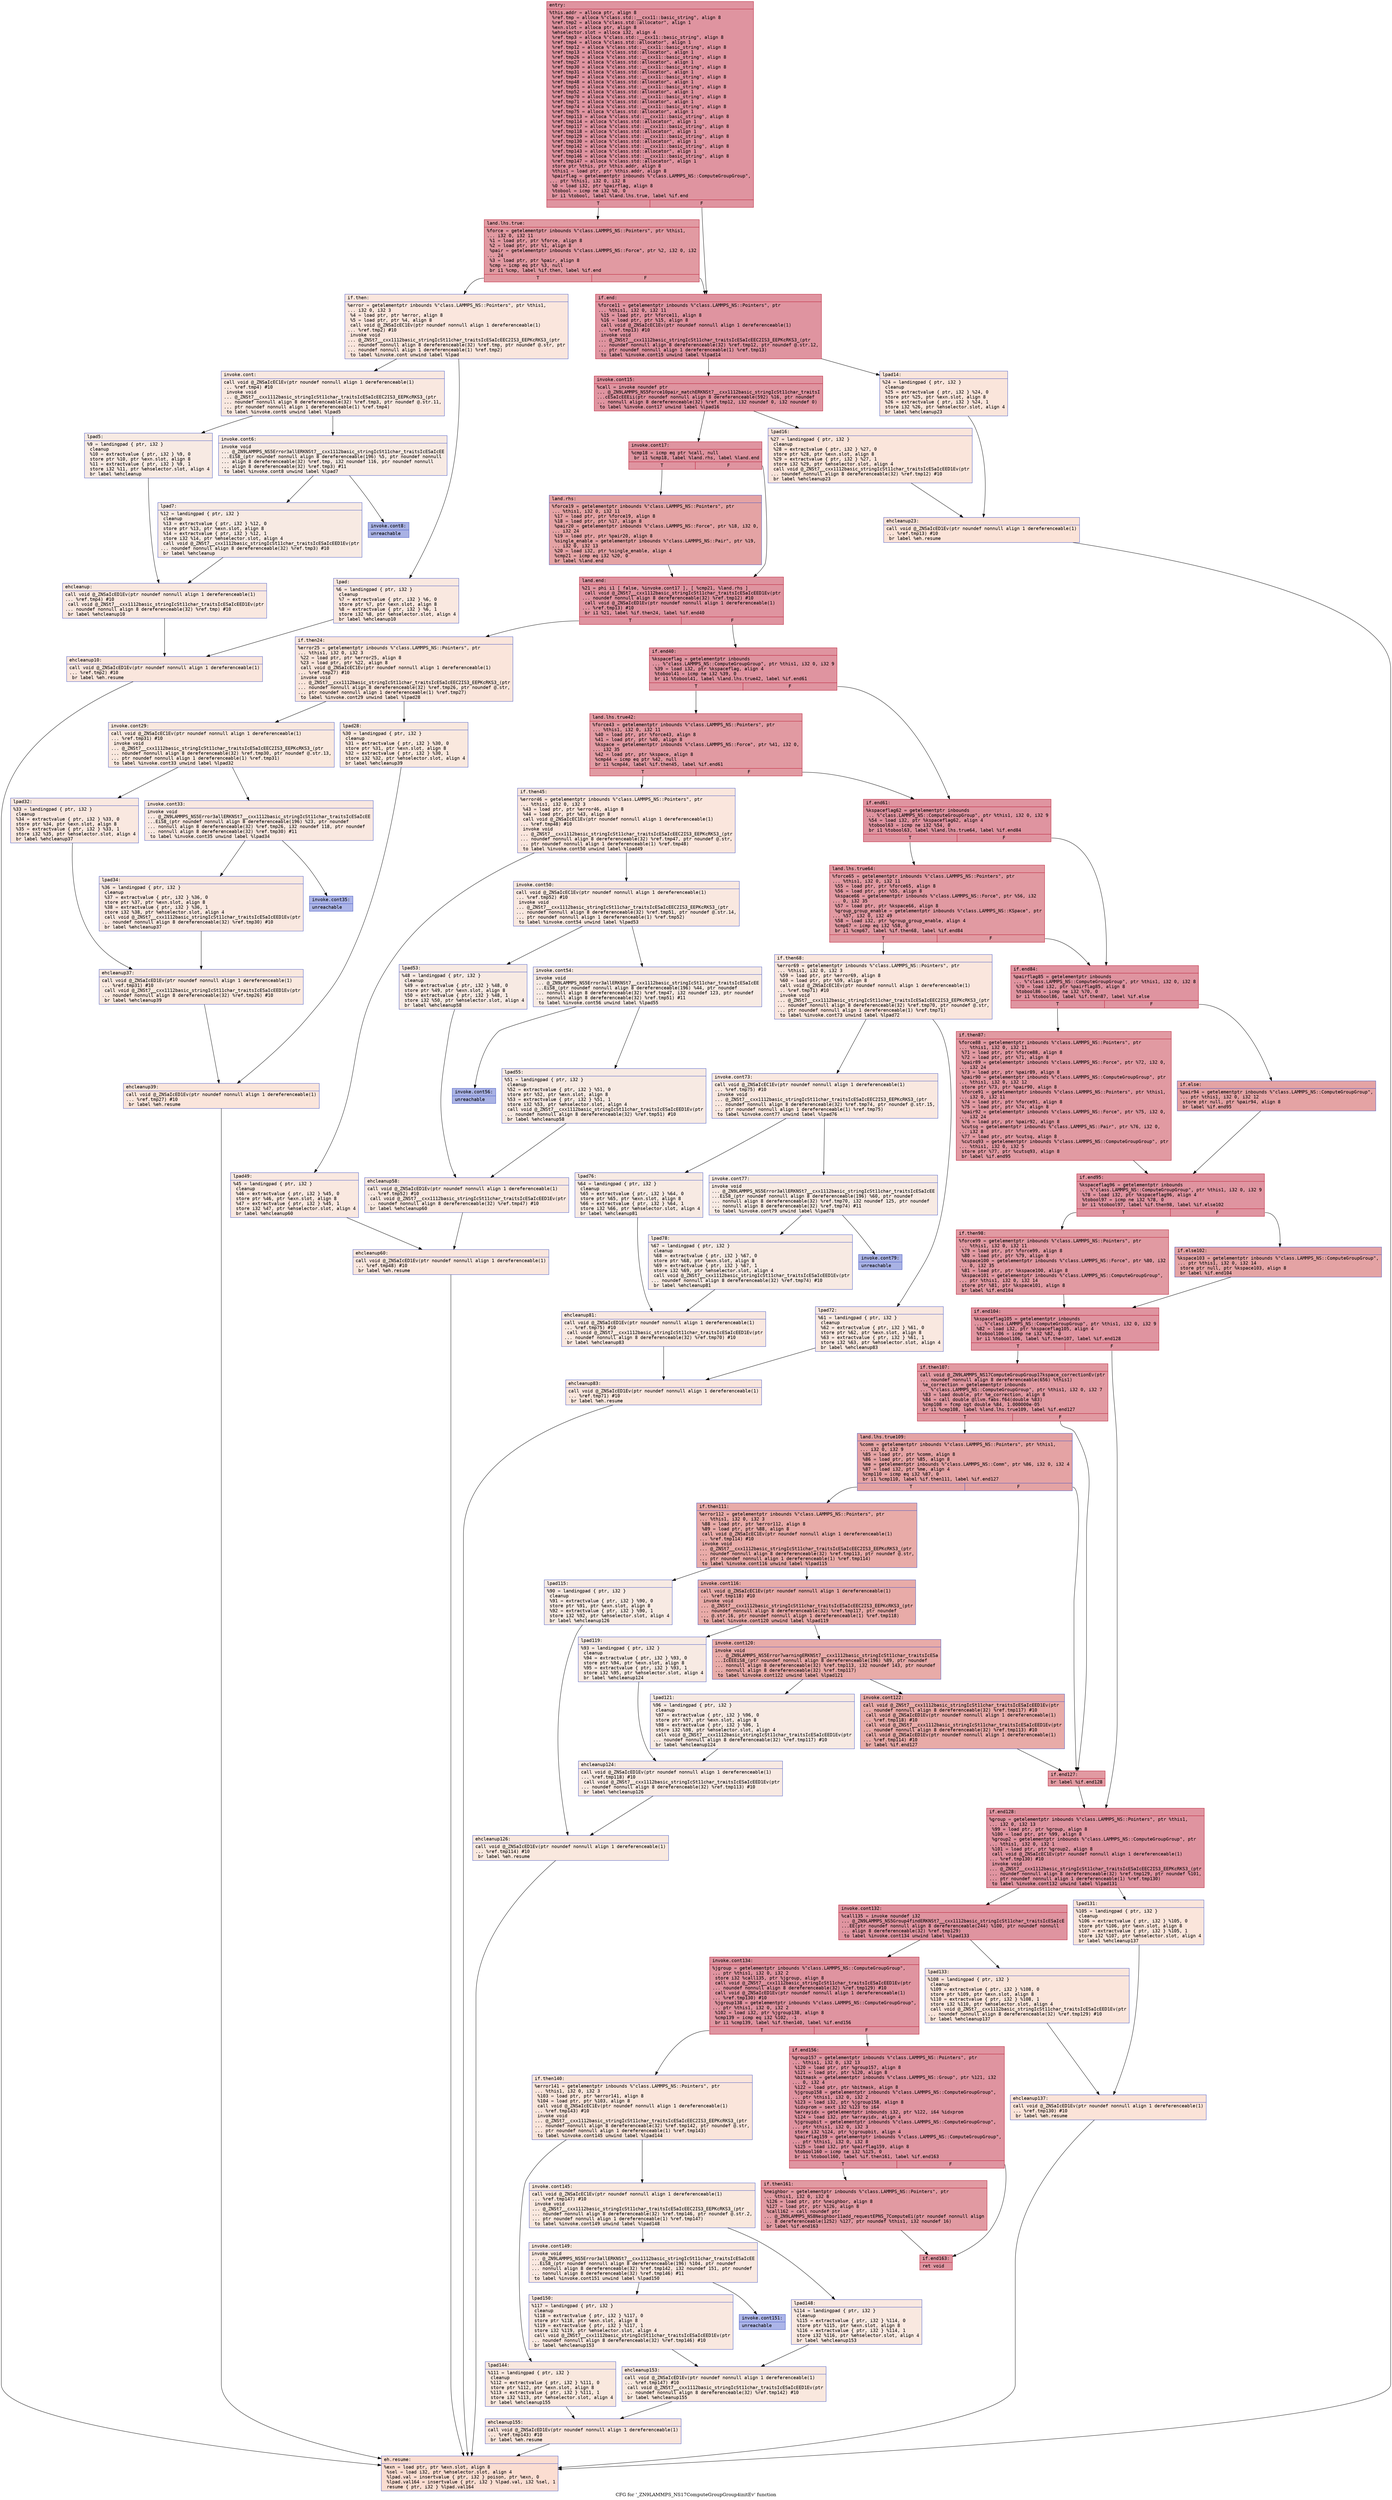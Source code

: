 digraph "CFG for '_ZN9LAMMPS_NS17ComputeGroupGroup4initEv' function" {
	label="CFG for '_ZN9LAMMPS_NS17ComputeGroupGroup4initEv' function";

	Node0x555a1466dac0 [shape=record,color="#b70d28ff", style=filled, fillcolor="#b70d2870" fontname="Courier",label="{entry:\l|  %this.addr = alloca ptr, align 8\l  %ref.tmp = alloca %\"class.std::__cxx11::basic_string\", align 8\l  %ref.tmp2 = alloca %\"class.std::allocator\", align 1\l  %exn.slot = alloca ptr, align 8\l  %ehselector.slot = alloca i32, align 4\l  %ref.tmp3 = alloca %\"class.std::__cxx11::basic_string\", align 8\l  %ref.tmp4 = alloca %\"class.std::allocator\", align 1\l  %ref.tmp12 = alloca %\"class.std::__cxx11::basic_string\", align 8\l  %ref.tmp13 = alloca %\"class.std::allocator\", align 1\l  %ref.tmp26 = alloca %\"class.std::__cxx11::basic_string\", align 8\l  %ref.tmp27 = alloca %\"class.std::allocator\", align 1\l  %ref.tmp30 = alloca %\"class.std::__cxx11::basic_string\", align 8\l  %ref.tmp31 = alloca %\"class.std::allocator\", align 1\l  %ref.tmp47 = alloca %\"class.std::__cxx11::basic_string\", align 8\l  %ref.tmp48 = alloca %\"class.std::allocator\", align 1\l  %ref.tmp51 = alloca %\"class.std::__cxx11::basic_string\", align 8\l  %ref.tmp52 = alloca %\"class.std::allocator\", align 1\l  %ref.tmp70 = alloca %\"class.std::__cxx11::basic_string\", align 8\l  %ref.tmp71 = alloca %\"class.std::allocator\", align 1\l  %ref.tmp74 = alloca %\"class.std::__cxx11::basic_string\", align 8\l  %ref.tmp75 = alloca %\"class.std::allocator\", align 1\l  %ref.tmp113 = alloca %\"class.std::__cxx11::basic_string\", align 8\l  %ref.tmp114 = alloca %\"class.std::allocator\", align 1\l  %ref.tmp117 = alloca %\"class.std::__cxx11::basic_string\", align 8\l  %ref.tmp118 = alloca %\"class.std::allocator\", align 1\l  %ref.tmp129 = alloca %\"class.std::__cxx11::basic_string\", align 8\l  %ref.tmp130 = alloca %\"class.std::allocator\", align 1\l  %ref.tmp142 = alloca %\"class.std::__cxx11::basic_string\", align 8\l  %ref.tmp143 = alloca %\"class.std::allocator\", align 1\l  %ref.tmp146 = alloca %\"class.std::__cxx11::basic_string\", align 8\l  %ref.tmp147 = alloca %\"class.std::allocator\", align 1\l  store ptr %this, ptr %this.addr, align 8\l  %this1 = load ptr, ptr %this.addr, align 8\l  %pairflag = getelementptr inbounds %\"class.LAMMPS_NS::ComputeGroupGroup\",\l... ptr %this1, i32 0, i32 8\l  %0 = load i32, ptr %pairflag, align 8\l  %tobool = icmp ne i32 %0, 0\l  br i1 %tobool, label %land.lhs.true, label %if.end\l|{<s0>T|<s1>F}}"];
	Node0x555a1466dac0:s0 -> Node0x555a14658620[tooltip="entry -> land.lhs.true\nProbability 62.50%" ];
	Node0x555a1466dac0:s1 -> Node0x555a146586a0[tooltip="entry -> if.end\nProbability 37.50%" ];
	Node0x555a14658620 [shape=record,color="#b70d28ff", style=filled, fillcolor="#bb1b2c70" fontname="Courier",label="{land.lhs.true:\l|  %force = getelementptr inbounds %\"class.LAMMPS_NS::Pointers\", ptr %this1,\l... i32 0, i32 11\l  %1 = load ptr, ptr %force, align 8\l  %2 = load ptr, ptr %1, align 8\l  %pair = getelementptr inbounds %\"class.LAMMPS_NS::Force\", ptr %2, i32 0, i32\l... 24\l  %3 = load ptr, ptr %pair, align 8\l  %cmp = icmp eq ptr %3, null\l  br i1 %cmp, label %if.then, label %if.end\l|{<s0>T|<s1>F}}"];
	Node0x555a14658620:s0 -> Node0x555a14658be0[tooltip="land.lhs.true -> if.then\nProbability 0.00%" ];
	Node0x555a14658620:s1 -> Node0x555a146586a0[tooltip="land.lhs.true -> if.end\nProbability 100.00%" ];
	Node0x555a14658be0 [shape=record,color="#3d50c3ff", style=filled, fillcolor="#f3c7b170" fontname="Courier",label="{if.then:\l|  %error = getelementptr inbounds %\"class.LAMMPS_NS::Pointers\", ptr %this1,\l... i32 0, i32 3\l  %4 = load ptr, ptr %error, align 8\l  %5 = load ptr, ptr %4, align 8\l  call void @_ZNSaIcEC1Ev(ptr noundef nonnull align 1 dereferenceable(1)\l... %ref.tmp2) #10\l  invoke void\l... @_ZNSt7__cxx1112basic_stringIcSt11char_traitsIcESaIcEEC2IS3_EEPKcRKS3_(ptr\l... noundef nonnull align 8 dereferenceable(32) %ref.tmp, ptr noundef @.str, ptr\l... noundef nonnull align 1 dereferenceable(1) %ref.tmp2)\l          to label %invoke.cont unwind label %lpad\l}"];
	Node0x555a14658be0 -> Node0x555a146518d0[tooltip="if.then -> invoke.cont\nProbability 50.00%" ];
	Node0x555a14658be0 -> Node0x555a14671c70[tooltip="if.then -> lpad\nProbability 50.00%" ];
	Node0x555a146518d0 [shape=record,color="#3d50c3ff", style=filled, fillcolor="#f1ccb870" fontname="Courier",label="{invoke.cont:\l|  call void @_ZNSaIcEC1Ev(ptr noundef nonnull align 1 dereferenceable(1)\l... %ref.tmp4) #10\l  invoke void\l... @_ZNSt7__cxx1112basic_stringIcSt11char_traitsIcESaIcEEC2IS3_EEPKcRKS3_(ptr\l... noundef nonnull align 8 dereferenceable(32) %ref.tmp3, ptr noundef @.str.11,\l... ptr noundef nonnull align 1 dereferenceable(1) %ref.tmp4)\l          to label %invoke.cont6 unwind label %lpad5\l}"];
	Node0x555a146518d0 -> Node0x555a14671fe0[tooltip="invoke.cont -> invoke.cont6\nProbability 50.00%" ];
	Node0x555a146518d0 -> Node0x555a14672030[tooltip="invoke.cont -> lpad5\nProbability 50.00%" ];
	Node0x555a14671fe0 [shape=record,color="#3d50c3ff", style=filled, fillcolor="#eed0c070" fontname="Courier",label="{invoke.cont6:\l|  invoke void\l... @_ZN9LAMMPS_NS5Error3allERKNSt7__cxx1112basic_stringIcSt11char_traitsIcESaIcEE\l...EiS8_(ptr noundef nonnull align 8 dereferenceable(196) %5, ptr noundef nonnull\l... align 8 dereferenceable(32) %ref.tmp, i32 noundef 116, ptr noundef nonnull\l... align 8 dereferenceable(32) %ref.tmp3) #11\l          to label %invoke.cont8 unwind label %lpad7\l}"];
	Node0x555a14671fe0 -> Node0x555a14671f90[tooltip="invoke.cont6 -> invoke.cont8\nProbability 0.00%" ];
	Node0x555a14671fe0 -> Node0x555a14672290[tooltip="invoke.cont6 -> lpad7\nProbability 100.00%" ];
	Node0x555a14671f90 [shape=record,color="#3d50c3ff", style=filled, fillcolor="#3d50c370" fontname="Courier",label="{invoke.cont8:\l|  unreachable\l}"];
	Node0x555a14671c70 [shape=record,color="#3d50c3ff", style=filled, fillcolor="#f1ccb870" fontname="Courier",label="{lpad:\l|  %6 = landingpad \{ ptr, i32 \}\l          cleanup\l  %7 = extractvalue \{ ptr, i32 \} %6, 0\l  store ptr %7, ptr %exn.slot, align 8\l  %8 = extractvalue \{ ptr, i32 \} %6, 1\l  store i32 %8, ptr %ehselector.slot, align 4\l  br label %ehcleanup10\l}"];
	Node0x555a14671c70 -> Node0x555a14672db0[tooltip="lpad -> ehcleanup10\nProbability 100.00%" ];
	Node0x555a14672030 [shape=record,color="#3d50c3ff", style=filled, fillcolor="#eed0c070" fontname="Courier",label="{lpad5:\l|  %9 = landingpad \{ ptr, i32 \}\l          cleanup\l  %10 = extractvalue \{ ptr, i32 \} %9, 0\l  store ptr %10, ptr %exn.slot, align 8\l  %11 = extractvalue \{ ptr, i32 \} %9, 1\l  store i32 %11, ptr %ehselector.slot, align 4\l  br label %ehcleanup\l}"];
	Node0x555a14672030 -> Node0x555a14673100[tooltip="lpad5 -> ehcleanup\nProbability 100.00%" ];
	Node0x555a14672290 [shape=record,color="#3d50c3ff", style=filled, fillcolor="#eed0c070" fontname="Courier",label="{lpad7:\l|  %12 = landingpad \{ ptr, i32 \}\l          cleanup\l  %13 = extractvalue \{ ptr, i32 \} %12, 0\l  store ptr %13, ptr %exn.slot, align 8\l  %14 = extractvalue \{ ptr, i32 \} %12, 1\l  store i32 %14, ptr %ehselector.slot, align 4\l  call void @_ZNSt7__cxx1112basic_stringIcSt11char_traitsIcESaIcEED1Ev(ptr\l... noundef nonnull align 8 dereferenceable(32) %ref.tmp3) #10\l  br label %ehcleanup\l}"];
	Node0x555a14672290 -> Node0x555a14673100[tooltip="lpad7 -> ehcleanup\nProbability 100.00%" ];
	Node0x555a14673100 [shape=record,color="#3d50c3ff", style=filled, fillcolor="#f1ccb870" fontname="Courier",label="{ehcleanup:\l|  call void @_ZNSaIcED1Ev(ptr noundef nonnull align 1 dereferenceable(1)\l... %ref.tmp4) #10\l  call void @_ZNSt7__cxx1112basic_stringIcSt11char_traitsIcESaIcEED1Ev(ptr\l... noundef nonnull align 8 dereferenceable(32) %ref.tmp) #10\l  br label %ehcleanup10\l}"];
	Node0x555a14673100 -> Node0x555a14672db0[tooltip="ehcleanup -> ehcleanup10\nProbability 100.00%" ];
	Node0x555a14672db0 [shape=record,color="#3d50c3ff", style=filled, fillcolor="#f3c7b170" fontname="Courier",label="{ehcleanup10:\l|  call void @_ZNSaIcED1Ev(ptr noundef nonnull align 1 dereferenceable(1)\l... %ref.tmp2) #10\l  br label %eh.resume\l}"];
	Node0x555a14672db0 -> Node0x555a146739b0[tooltip="ehcleanup10 -> eh.resume\nProbability 100.00%" ];
	Node0x555a146586a0 [shape=record,color="#b70d28ff", style=filled, fillcolor="#b70d2870" fontname="Courier",label="{if.end:\l|  %force11 = getelementptr inbounds %\"class.LAMMPS_NS::Pointers\", ptr\l... %this1, i32 0, i32 11\l  %15 = load ptr, ptr %force11, align 8\l  %16 = load ptr, ptr %15, align 8\l  call void @_ZNSaIcEC1Ev(ptr noundef nonnull align 1 dereferenceable(1)\l... %ref.tmp13) #10\l  invoke void\l... @_ZNSt7__cxx1112basic_stringIcSt11char_traitsIcESaIcEEC2IS3_EEPKcRKS3_(ptr\l... noundef nonnull align 8 dereferenceable(32) %ref.tmp12, ptr noundef @.str.12,\l... ptr noundef nonnull align 1 dereferenceable(1) %ref.tmp13)\l          to label %invoke.cont15 unwind label %lpad14\l}"];
	Node0x555a146586a0 -> Node0x555a14673db0[tooltip="if.end -> invoke.cont15\nProbability 100.00%" ];
	Node0x555a146586a0 -> Node0x555a14673e30[tooltip="if.end -> lpad14\nProbability 0.00%" ];
	Node0x555a14673db0 [shape=record,color="#b70d28ff", style=filled, fillcolor="#b70d2870" fontname="Courier",label="{invoke.cont15:\l|  %call = invoke noundef ptr\l... @_ZN9LAMMPS_NS5Force10pair_matchERKNSt7__cxx1112basic_stringIcSt11char_traitsI\l...cESaIcEEEii(ptr noundef nonnull align 8 dereferenceable(592) %16, ptr noundef\l... nonnull align 8 dereferenceable(32) %ref.tmp12, i32 noundef 0, i32 noundef 0)\l          to label %invoke.cont17 unwind label %lpad16\l}"];
	Node0x555a14673db0 -> Node0x555a14673d60[tooltip="invoke.cont15 -> invoke.cont17\nProbability 100.00%" ];
	Node0x555a14673db0 -> Node0x555a146740d0[tooltip="invoke.cont15 -> lpad16\nProbability 0.00%" ];
	Node0x555a14673d60 [shape=record,color="#b70d28ff", style=filled, fillcolor="#b70d2870" fontname="Courier",label="{invoke.cont17:\l|  %cmp18 = icmp eq ptr %call, null\l  br i1 %cmp18, label %land.rhs, label %land.end\l|{<s0>T|<s1>F}}"];
	Node0x555a14673d60:s0 -> Node0x555a146744e0[tooltip="invoke.cont17 -> land.rhs\nProbability 37.50%" ];
	Node0x555a14673d60:s1 -> Node0x555a14674530[tooltip="invoke.cont17 -> land.end\nProbability 62.50%" ];
	Node0x555a146744e0 [shape=record,color="#3d50c3ff", style=filled, fillcolor="#c32e3170" fontname="Courier",label="{land.rhs:\l|  %force19 = getelementptr inbounds %\"class.LAMMPS_NS::Pointers\", ptr\l... %this1, i32 0, i32 11\l  %17 = load ptr, ptr %force19, align 8\l  %18 = load ptr, ptr %17, align 8\l  %pair20 = getelementptr inbounds %\"class.LAMMPS_NS::Force\", ptr %18, i32 0,\l... i32 24\l  %19 = load ptr, ptr %pair20, align 8\l  %single_enable = getelementptr inbounds %\"class.LAMMPS_NS::Pair\", ptr %19,\l... i32 0, i32 13\l  %20 = load i32, ptr %single_enable, align 4\l  %cmp21 = icmp eq i32 %20, 0\l  br label %land.end\l}"];
	Node0x555a146744e0 -> Node0x555a14674530[tooltip="land.rhs -> land.end\nProbability 100.00%" ];
	Node0x555a14674530 [shape=record,color="#b70d28ff", style=filled, fillcolor="#b70d2870" fontname="Courier",label="{land.end:\l|  %21 = phi i1 [ false, %invoke.cont17 ], [ %cmp21, %land.rhs ]\l  call void @_ZNSt7__cxx1112basic_stringIcSt11char_traitsIcESaIcEED1Ev(ptr\l... noundef nonnull align 8 dereferenceable(32) %ref.tmp12) #10\l  call void @_ZNSaIcED1Ev(ptr noundef nonnull align 1 dereferenceable(1)\l... %ref.tmp13) #10\l  br i1 %21, label %if.then24, label %if.end40\l|{<s0>T|<s1>F}}"];
	Node0x555a14674530:s0 -> Node0x555a14674e60[tooltip="land.end -> if.then24\nProbability 0.00%" ];
	Node0x555a14674530:s1 -> Node0x555a14674f40[tooltip="land.end -> if.end40\nProbability 100.00%" ];
	Node0x555a14674e60 [shape=record,color="#3d50c3ff", style=filled, fillcolor="#f4c5ad70" fontname="Courier",label="{if.then24:\l|  %error25 = getelementptr inbounds %\"class.LAMMPS_NS::Pointers\", ptr\l... %this1, i32 0, i32 3\l  %22 = load ptr, ptr %error25, align 8\l  %23 = load ptr, ptr %22, align 8\l  call void @_ZNSaIcEC1Ev(ptr noundef nonnull align 1 dereferenceable(1)\l... %ref.tmp27) #10\l  invoke void\l... @_ZNSt7__cxx1112basic_stringIcSt11char_traitsIcESaIcEEC2IS3_EEPKcRKS3_(ptr\l... noundef nonnull align 8 dereferenceable(32) %ref.tmp26, ptr noundef @.str,\l... ptr noundef nonnull align 1 dereferenceable(1) %ref.tmp27)\l          to label %invoke.cont29 unwind label %lpad28\l}"];
	Node0x555a14674e60 -> Node0x555a14675410[tooltip="if.then24 -> invoke.cont29\nProbability 50.00%" ];
	Node0x555a14674e60 -> Node0x555a14675490[tooltip="if.then24 -> lpad28\nProbability 50.00%" ];
	Node0x555a14675410 [shape=record,color="#3d50c3ff", style=filled, fillcolor="#f2cab570" fontname="Courier",label="{invoke.cont29:\l|  call void @_ZNSaIcEC1Ev(ptr noundef nonnull align 1 dereferenceable(1)\l... %ref.tmp31) #10\l  invoke void\l... @_ZNSt7__cxx1112basic_stringIcSt11char_traitsIcESaIcEEC2IS3_EEPKcRKS3_(ptr\l... noundef nonnull align 8 dereferenceable(32) %ref.tmp30, ptr noundef @.str.13,\l... ptr noundef nonnull align 1 dereferenceable(1) %ref.tmp31)\l          to label %invoke.cont33 unwind label %lpad32\l}"];
	Node0x555a14675410 -> Node0x555a14675810[tooltip="invoke.cont29 -> invoke.cont33\nProbability 50.00%" ];
	Node0x555a14675410 -> Node0x555a14675860[tooltip="invoke.cont29 -> lpad32\nProbability 50.00%" ];
	Node0x555a14675810 [shape=record,color="#3d50c3ff", style=filled, fillcolor="#f1ccb870" fontname="Courier",label="{invoke.cont33:\l|  invoke void\l... @_ZN9LAMMPS_NS5Error3allERKNSt7__cxx1112basic_stringIcSt11char_traitsIcESaIcEE\l...EiS8_(ptr noundef nonnull align 8 dereferenceable(196) %23, ptr noundef\l... nonnull align 8 dereferenceable(32) %ref.tmp26, i32 noundef 118, ptr noundef\l... nonnull align 8 dereferenceable(32) %ref.tmp30) #11\l          to label %invoke.cont35 unwind label %lpad34\l}"];
	Node0x555a14675810 -> Node0x555a146757c0[tooltip="invoke.cont33 -> invoke.cont35\nProbability 0.00%" ];
	Node0x555a14675810 -> Node0x555a14675b80[tooltip="invoke.cont33 -> lpad34\nProbability 100.00%" ];
	Node0x555a146757c0 [shape=record,color="#3d50c3ff", style=filled, fillcolor="#4358cb70" fontname="Courier",label="{invoke.cont35:\l|  unreachable\l}"];
	Node0x555a14673e30 [shape=record,color="#3d50c3ff", style=filled, fillcolor="#f4c5ad70" fontname="Courier",label="{lpad14:\l|  %24 = landingpad \{ ptr, i32 \}\l          cleanup\l  %25 = extractvalue \{ ptr, i32 \} %24, 0\l  store ptr %25, ptr %exn.slot, align 8\l  %26 = extractvalue \{ ptr, i32 \} %24, 1\l  store i32 %26, ptr %ehselector.slot, align 4\l  br label %ehcleanup23\l}"];
	Node0x555a14673e30 -> Node0x555a14676140[tooltip="lpad14 -> ehcleanup23\nProbability 100.00%" ];
	Node0x555a146740d0 [shape=record,color="#3d50c3ff", style=filled, fillcolor="#f4c5ad70" fontname="Courier",label="{lpad16:\l|  %27 = landingpad \{ ptr, i32 \}\l          cleanup\l  %28 = extractvalue \{ ptr, i32 \} %27, 0\l  store ptr %28, ptr %exn.slot, align 8\l  %29 = extractvalue \{ ptr, i32 \} %27, 1\l  store i32 %29, ptr %ehselector.slot, align 4\l  call void @_ZNSt7__cxx1112basic_stringIcSt11char_traitsIcESaIcEED1Ev(ptr\l... noundef nonnull align 8 dereferenceable(32) %ref.tmp12) #10\l  br label %ehcleanup23\l}"];
	Node0x555a146740d0 -> Node0x555a14676140[tooltip="lpad16 -> ehcleanup23\nProbability 100.00%" ];
	Node0x555a14676140 [shape=record,color="#3d50c3ff", style=filled, fillcolor="#f6bfa670" fontname="Courier",label="{ehcleanup23:\l|  call void @_ZNSaIcED1Ev(ptr noundef nonnull align 1 dereferenceable(1)\l... %ref.tmp13) #10\l  br label %eh.resume\l}"];
	Node0x555a14676140 -> Node0x555a146739b0[tooltip="ehcleanup23 -> eh.resume\nProbability 100.00%" ];
	Node0x555a14675490 [shape=record,color="#3d50c3ff", style=filled, fillcolor="#f2cab570" fontname="Courier",label="{lpad28:\l|  %30 = landingpad \{ ptr, i32 \}\l          cleanup\l  %31 = extractvalue \{ ptr, i32 \} %30, 0\l  store ptr %31, ptr %exn.slot, align 8\l  %32 = extractvalue \{ ptr, i32 \} %30, 1\l  store i32 %32, ptr %ehselector.slot, align 4\l  br label %ehcleanup39\l}"];
	Node0x555a14675490 -> Node0x555a14676a10[tooltip="lpad28 -> ehcleanup39\nProbability 100.00%" ];
	Node0x555a14675860 [shape=record,color="#3d50c3ff", style=filled, fillcolor="#f1ccb870" fontname="Courier",label="{lpad32:\l|  %33 = landingpad \{ ptr, i32 \}\l          cleanup\l  %34 = extractvalue \{ ptr, i32 \} %33, 0\l  store ptr %34, ptr %exn.slot, align 8\l  %35 = extractvalue \{ ptr, i32 \} %33, 1\l  store i32 %35, ptr %ehselector.slot, align 4\l  br label %ehcleanup37\l}"];
	Node0x555a14675860 -> Node0x555a14676d80[tooltip="lpad32 -> ehcleanup37\nProbability 100.00%" ];
	Node0x555a14675b80 [shape=record,color="#3d50c3ff", style=filled, fillcolor="#f1ccb870" fontname="Courier",label="{lpad34:\l|  %36 = landingpad \{ ptr, i32 \}\l          cleanup\l  %37 = extractvalue \{ ptr, i32 \} %36, 0\l  store ptr %37, ptr %exn.slot, align 8\l  %38 = extractvalue \{ ptr, i32 \} %36, 1\l  store i32 %38, ptr %ehselector.slot, align 4\l  call void @_ZNSt7__cxx1112basic_stringIcSt11char_traitsIcESaIcEED1Ev(ptr\l... noundef nonnull align 8 dereferenceable(32) %ref.tmp30) #10\l  br label %ehcleanup37\l}"];
	Node0x555a14675b80 -> Node0x555a14676d80[tooltip="lpad34 -> ehcleanup37\nProbability 100.00%" ];
	Node0x555a14676d80 [shape=record,color="#3d50c3ff", style=filled, fillcolor="#f2cab570" fontname="Courier",label="{ehcleanup37:\l|  call void @_ZNSaIcED1Ev(ptr noundef nonnull align 1 dereferenceable(1)\l... %ref.tmp31) #10\l  call void @_ZNSt7__cxx1112basic_stringIcSt11char_traitsIcESaIcEED1Ev(ptr\l... noundef nonnull align 8 dereferenceable(32) %ref.tmp26) #10\l  br label %ehcleanup39\l}"];
	Node0x555a14676d80 -> Node0x555a14676a10[tooltip="ehcleanup37 -> ehcleanup39\nProbability 100.00%" ];
	Node0x555a14676a10 [shape=record,color="#3d50c3ff", style=filled, fillcolor="#f4c5ad70" fontname="Courier",label="{ehcleanup39:\l|  call void @_ZNSaIcED1Ev(ptr noundef nonnull align 1 dereferenceable(1)\l... %ref.tmp27) #10\l  br label %eh.resume\l}"];
	Node0x555a14676a10 -> Node0x555a146739b0[tooltip="ehcleanup39 -> eh.resume\nProbability 100.00%" ];
	Node0x555a14674f40 [shape=record,color="#b70d28ff", style=filled, fillcolor="#b70d2870" fontname="Courier",label="{if.end40:\l|  %kspaceflag = getelementptr inbounds\l... %\"class.LAMMPS_NS::ComputeGroupGroup\", ptr %this1, i32 0, i32 9\l  %39 = load i32, ptr %kspaceflag, align 4\l  %tobool41 = icmp ne i32 %39, 0\l  br i1 %tobool41, label %land.lhs.true42, label %if.end61\l|{<s0>T|<s1>F}}"];
	Node0x555a14674f40:s0 -> Node0x555a146778a0[tooltip="if.end40 -> land.lhs.true42\nProbability 62.50%" ];
	Node0x555a14674f40:s1 -> Node0x555a14677920[tooltip="if.end40 -> if.end61\nProbability 37.50%" ];
	Node0x555a146778a0 [shape=record,color="#b70d28ff", style=filled, fillcolor="#bb1b2c70" fontname="Courier",label="{land.lhs.true42:\l|  %force43 = getelementptr inbounds %\"class.LAMMPS_NS::Pointers\", ptr\l... %this1, i32 0, i32 11\l  %40 = load ptr, ptr %force43, align 8\l  %41 = load ptr, ptr %40, align 8\l  %kspace = getelementptr inbounds %\"class.LAMMPS_NS::Force\", ptr %41, i32 0,\l... i32 35\l  %42 = load ptr, ptr %kspace, align 8\l  %cmp44 = icmp eq ptr %42, null\l  br i1 %cmp44, label %if.then45, label %if.end61\l|{<s0>T|<s1>F}}"];
	Node0x555a146778a0:s0 -> Node0x555a14677e50[tooltip="land.lhs.true42 -> if.then45\nProbability 0.00%" ];
	Node0x555a146778a0:s1 -> Node0x555a14677920[tooltip="land.lhs.true42 -> if.end61\nProbability 100.00%" ];
	Node0x555a14677e50 [shape=record,color="#3d50c3ff", style=filled, fillcolor="#f3c7b170" fontname="Courier",label="{if.then45:\l|  %error46 = getelementptr inbounds %\"class.LAMMPS_NS::Pointers\", ptr\l... %this1, i32 0, i32 3\l  %43 = load ptr, ptr %error46, align 8\l  %44 = load ptr, ptr %43, align 8\l  call void @_ZNSaIcEC1Ev(ptr noundef nonnull align 1 dereferenceable(1)\l... %ref.tmp48) #10\l  invoke void\l... @_ZNSt7__cxx1112basic_stringIcSt11char_traitsIcESaIcEEC2IS3_EEPKcRKS3_(ptr\l... noundef nonnull align 8 dereferenceable(32) %ref.tmp47, ptr noundef @.str,\l... ptr noundef nonnull align 1 dereferenceable(1) %ref.tmp48)\l          to label %invoke.cont50 unwind label %lpad49\l}"];
	Node0x555a14677e50 -> Node0x555a146782e0[tooltip="if.then45 -> invoke.cont50\nProbability 50.00%" ];
	Node0x555a14677e50 -> Node0x555a14678360[tooltip="if.then45 -> lpad49\nProbability 50.00%" ];
	Node0x555a146782e0 [shape=record,color="#3d50c3ff", style=filled, fillcolor="#f1ccb870" fontname="Courier",label="{invoke.cont50:\l|  call void @_ZNSaIcEC1Ev(ptr noundef nonnull align 1 dereferenceable(1)\l... %ref.tmp52) #10\l  invoke void\l... @_ZNSt7__cxx1112basic_stringIcSt11char_traitsIcESaIcEEC2IS3_EEPKcRKS3_(ptr\l... noundef nonnull align 8 dereferenceable(32) %ref.tmp51, ptr noundef @.str.14,\l... ptr noundef nonnull align 1 dereferenceable(1) %ref.tmp52)\l          to label %invoke.cont54 unwind label %lpad53\l}"];
	Node0x555a146782e0 -> Node0x555a14678680[tooltip="invoke.cont50 -> invoke.cont54\nProbability 50.00%" ];
	Node0x555a146782e0 -> Node0x555a146786d0[tooltip="invoke.cont50 -> lpad53\nProbability 50.00%" ];
	Node0x555a14678680 [shape=record,color="#3d50c3ff", style=filled, fillcolor="#eed0c070" fontname="Courier",label="{invoke.cont54:\l|  invoke void\l... @_ZN9LAMMPS_NS5Error3allERKNSt7__cxx1112basic_stringIcSt11char_traitsIcESaIcEE\l...EiS8_(ptr noundef nonnull align 8 dereferenceable(196) %44, ptr noundef\l... nonnull align 8 dereferenceable(32) %ref.tmp47, i32 noundef 123, ptr noundef\l... nonnull align 8 dereferenceable(32) %ref.tmp51) #11\l          to label %invoke.cont56 unwind label %lpad55\l}"];
	Node0x555a14678680 -> Node0x555a14678630[tooltip="invoke.cont54 -> invoke.cont56\nProbability 0.00%" ];
	Node0x555a14678680 -> Node0x555a14678990[tooltip="invoke.cont54 -> lpad55\nProbability 100.00%" ];
	Node0x555a14678630 [shape=record,color="#3d50c3ff", style=filled, fillcolor="#3d50c370" fontname="Courier",label="{invoke.cont56:\l|  unreachable\l}"];
	Node0x555a14678360 [shape=record,color="#3d50c3ff", style=filled, fillcolor="#f1ccb870" fontname="Courier",label="{lpad49:\l|  %45 = landingpad \{ ptr, i32 \}\l          cleanup\l  %46 = extractvalue \{ ptr, i32 \} %45, 0\l  store ptr %46, ptr %exn.slot, align 8\l  %47 = extractvalue \{ ptr, i32 \} %45, 1\l  store i32 %47, ptr %ehselector.slot, align 4\l  br label %ehcleanup60\l}"];
	Node0x555a14678360 -> Node0x555a14679760[tooltip="lpad49 -> ehcleanup60\nProbability 100.00%" ];
	Node0x555a146786d0 [shape=record,color="#3d50c3ff", style=filled, fillcolor="#eed0c070" fontname="Courier",label="{lpad53:\l|  %48 = landingpad \{ ptr, i32 \}\l          cleanup\l  %49 = extractvalue \{ ptr, i32 \} %48, 0\l  store ptr %49, ptr %exn.slot, align 8\l  %50 = extractvalue \{ ptr, i32 \} %48, 1\l  store i32 %50, ptr %ehselector.slot, align 4\l  br label %ehcleanup58\l}"];
	Node0x555a146786d0 -> Node0x555a14679ab0[tooltip="lpad53 -> ehcleanup58\nProbability 100.00%" ];
	Node0x555a14678990 [shape=record,color="#3d50c3ff", style=filled, fillcolor="#eed0c070" fontname="Courier",label="{lpad55:\l|  %51 = landingpad \{ ptr, i32 \}\l          cleanup\l  %52 = extractvalue \{ ptr, i32 \} %51, 0\l  store ptr %52, ptr %exn.slot, align 8\l  %53 = extractvalue \{ ptr, i32 \} %51, 1\l  store i32 %53, ptr %ehselector.slot, align 4\l  call void @_ZNSt7__cxx1112basic_stringIcSt11char_traitsIcESaIcEED1Ev(ptr\l... noundef nonnull align 8 dereferenceable(32) %ref.tmp51) #10\l  br label %ehcleanup58\l}"];
	Node0x555a14678990 -> Node0x555a14679ab0[tooltip="lpad55 -> ehcleanup58\nProbability 100.00%" ];
	Node0x555a14679ab0 [shape=record,color="#3d50c3ff", style=filled, fillcolor="#f1ccb870" fontname="Courier",label="{ehcleanup58:\l|  call void @_ZNSaIcED1Ev(ptr noundef nonnull align 1 dereferenceable(1)\l... %ref.tmp52) #10\l  call void @_ZNSt7__cxx1112basic_stringIcSt11char_traitsIcESaIcEED1Ev(ptr\l... noundef nonnull align 8 dereferenceable(32) %ref.tmp47) #10\l  br label %ehcleanup60\l}"];
	Node0x555a14679ab0 -> Node0x555a14679760[tooltip="ehcleanup58 -> ehcleanup60\nProbability 100.00%" ];
	Node0x555a14679760 [shape=record,color="#3d50c3ff", style=filled, fillcolor="#f3c7b170" fontname="Courier",label="{ehcleanup60:\l|  call void @_ZNSaIcED1Ev(ptr noundef nonnull align 1 dereferenceable(1)\l... %ref.tmp48) #10\l  br label %eh.resume\l}"];
	Node0x555a14679760 -> Node0x555a146739b0[tooltip="ehcleanup60 -> eh.resume\nProbability 100.00%" ];
	Node0x555a14677920 [shape=record,color="#b70d28ff", style=filled, fillcolor="#b70d2870" fontname="Courier",label="{if.end61:\l|  %kspaceflag62 = getelementptr inbounds\l... %\"class.LAMMPS_NS::ComputeGroupGroup\", ptr %this1, i32 0, i32 9\l  %54 = load i32, ptr %kspaceflag62, align 4\l  %tobool63 = icmp ne i32 %54, 0\l  br i1 %tobool63, label %land.lhs.true64, label %if.end84\l|{<s0>T|<s1>F}}"];
	Node0x555a14677920:s0 -> Node0x555a1467a5d0[tooltip="if.end61 -> land.lhs.true64\nProbability 62.50%" ];
	Node0x555a14677920:s1 -> Node0x555a146722e0[tooltip="if.end61 -> if.end84\nProbability 37.50%" ];
	Node0x555a1467a5d0 [shape=record,color="#b70d28ff", style=filled, fillcolor="#bb1b2c70" fontname="Courier",label="{land.lhs.true64:\l|  %force65 = getelementptr inbounds %\"class.LAMMPS_NS::Pointers\", ptr\l... %this1, i32 0, i32 11\l  %55 = load ptr, ptr %force65, align 8\l  %56 = load ptr, ptr %55, align 8\l  %kspace66 = getelementptr inbounds %\"class.LAMMPS_NS::Force\", ptr %56, i32\l... 0, i32 35\l  %57 = load ptr, ptr %kspace66, align 8\l  %group_group_enable = getelementptr inbounds %\"class.LAMMPS_NS::KSpace\", ptr\l... %57, i32 0, i32 49\l  %58 = load i32, ptr %group_group_enable, align 4\l  %cmp67 = icmp eq i32 %58, 0\l  br i1 %cmp67, label %if.then68, label %if.end84\l|{<s0>T|<s1>F}}"];
	Node0x555a1467a5d0:s0 -> Node0x555a1467b380[tooltip="land.lhs.true64 -> if.then68\nProbability 0.00%" ];
	Node0x555a1467a5d0:s1 -> Node0x555a146722e0[tooltip="land.lhs.true64 -> if.end84\nProbability 100.00%" ];
	Node0x555a1467b380 [shape=record,color="#3d50c3ff", style=filled, fillcolor="#f3c7b170" fontname="Courier",label="{if.then68:\l|  %error69 = getelementptr inbounds %\"class.LAMMPS_NS::Pointers\", ptr\l... %this1, i32 0, i32 3\l  %59 = load ptr, ptr %error69, align 8\l  %60 = load ptr, ptr %59, align 8\l  call void @_ZNSaIcEC1Ev(ptr noundef nonnull align 1 dereferenceable(1)\l... %ref.tmp71) #10\l  invoke void\l... @_ZNSt7__cxx1112basic_stringIcSt11char_traitsIcESaIcEEC2IS3_EEPKcRKS3_(ptr\l... noundef nonnull align 8 dereferenceable(32) %ref.tmp70, ptr noundef @.str,\l... ptr noundef nonnull align 1 dereferenceable(1) %ref.tmp71)\l          to label %invoke.cont73 unwind label %lpad72\l}"];
	Node0x555a1467b380 -> Node0x555a1467b7c0[tooltip="if.then68 -> invoke.cont73\nProbability 50.00%" ];
	Node0x555a1467b380 -> Node0x555a1467b810[tooltip="if.then68 -> lpad72\nProbability 50.00%" ];
	Node0x555a1467b7c0 [shape=record,color="#3d50c3ff", style=filled, fillcolor="#f1ccb870" fontname="Courier",label="{invoke.cont73:\l|  call void @_ZNSaIcEC1Ev(ptr noundef nonnull align 1 dereferenceable(1)\l... %ref.tmp75) #10\l  invoke void\l... @_ZNSt7__cxx1112basic_stringIcSt11char_traitsIcESaIcEEC2IS3_EEPKcRKS3_(ptr\l... noundef nonnull align 8 dereferenceable(32) %ref.tmp74, ptr noundef @.str.15,\l... ptr noundef nonnull align 1 dereferenceable(1) %ref.tmp75)\l          to label %invoke.cont77 unwind label %lpad76\l}"];
	Node0x555a1467b7c0 -> Node0x555a1467bb00[tooltip="invoke.cont73 -> invoke.cont77\nProbability 50.00%" ];
	Node0x555a1467b7c0 -> Node0x555a1467bb50[tooltip="invoke.cont73 -> lpad76\nProbability 50.00%" ];
	Node0x555a1467bb00 [shape=record,color="#3d50c3ff", style=filled, fillcolor="#eed0c070" fontname="Courier",label="{invoke.cont77:\l|  invoke void\l... @_ZN9LAMMPS_NS5Error3allERKNSt7__cxx1112basic_stringIcSt11char_traitsIcESaIcEE\l...EiS8_(ptr noundef nonnull align 8 dereferenceable(196) %60, ptr noundef\l... nonnull align 8 dereferenceable(32) %ref.tmp70, i32 noundef 125, ptr noundef\l... nonnull align 8 dereferenceable(32) %ref.tmp74) #11\l          to label %invoke.cont79 unwind label %lpad78\l}"];
	Node0x555a1467bb00 -> Node0x555a1467bab0[tooltip="invoke.cont77 -> invoke.cont79\nProbability 0.00%" ];
	Node0x555a1467bb00 -> Node0x555a1467be10[tooltip="invoke.cont77 -> lpad78\nProbability 100.00%" ];
	Node0x555a1467bab0 [shape=record,color="#3d50c3ff", style=filled, fillcolor="#3d50c370" fontname="Courier",label="{invoke.cont79:\l|  unreachable\l}"];
	Node0x555a1467b810 [shape=record,color="#3d50c3ff", style=filled, fillcolor="#f1ccb870" fontname="Courier",label="{lpad72:\l|  %61 = landingpad \{ ptr, i32 \}\l          cleanup\l  %62 = extractvalue \{ ptr, i32 \} %61, 0\l  store ptr %62, ptr %exn.slot, align 8\l  %63 = extractvalue \{ ptr, i32 \} %61, 1\l  store i32 %63, ptr %ehselector.slot, align 4\l  br label %ehcleanup83\l}"];
	Node0x555a1467b810 -> Node0x555a1467c3d0[tooltip="lpad72 -> ehcleanup83\nProbability 100.00%" ];
	Node0x555a1467bb50 [shape=record,color="#3d50c3ff", style=filled, fillcolor="#eed0c070" fontname="Courier",label="{lpad76:\l|  %64 = landingpad \{ ptr, i32 \}\l          cleanup\l  %65 = extractvalue \{ ptr, i32 \} %64, 0\l  store ptr %65, ptr %exn.slot, align 8\l  %66 = extractvalue \{ ptr, i32 \} %64, 1\l  store i32 %66, ptr %ehselector.slot, align 4\l  br label %ehcleanup81\l}"];
	Node0x555a1467bb50 -> Node0x555a1467c720[tooltip="lpad76 -> ehcleanup81\nProbability 100.00%" ];
	Node0x555a1467be10 [shape=record,color="#3d50c3ff", style=filled, fillcolor="#eed0c070" fontname="Courier",label="{lpad78:\l|  %67 = landingpad \{ ptr, i32 \}\l          cleanup\l  %68 = extractvalue \{ ptr, i32 \} %67, 0\l  store ptr %68, ptr %exn.slot, align 8\l  %69 = extractvalue \{ ptr, i32 \} %67, 1\l  store i32 %69, ptr %ehselector.slot, align 4\l  call void @_ZNSt7__cxx1112basic_stringIcSt11char_traitsIcESaIcEED1Ev(ptr\l... noundef nonnull align 8 dereferenceable(32) %ref.tmp74) #10\l  br label %ehcleanup81\l}"];
	Node0x555a1467be10 -> Node0x555a1467c720[tooltip="lpad78 -> ehcleanup81\nProbability 100.00%" ];
	Node0x555a1467c720 [shape=record,color="#3d50c3ff", style=filled, fillcolor="#f1ccb870" fontname="Courier",label="{ehcleanup81:\l|  call void @_ZNSaIcED1Ev(ptr noundef nonnull align 1 dereferenceable(1)\l... %ref.tmp75) #10\l  call void @_ZNSt7__cxx1112basic_stringIcSt11char_traitsIcESaIcEED1Ev(ptr\l... noundef nonnull align 8 dereferenceable(32) %ref.tmp70) #10\l  br label %ehcleanup83\l}"];
	Node0x555a1467c720 -> Node0x555a1467c3d0[tooltip="ehcleanup81 -> ehcleanup83\nProbability 100.00%" ];
	Node0x555a1467c3d0 [shape=record,color="#3d50c3ff", style=filled, fillcolor="#f3c7b170" fontname="Courier",label="{ehcleanup83:\l|  call void @_ZNSaIcED1Ev(ptr noundef nonnull align 1 dereferenceable(1)\l... %ref.tmp71) #10\l  br label %eh.resume\l}"];
	Node0x555a1467c3d0 -> Node0x555a146739b0[tooltip="ehcleanup83 -> eh.resume\nProbability 100.00%" ];
	Node0x555a146722e0 [shape=record,color="#b70d28ff", style=filled, fillcolor="#b70d2870" fontname="Courier",label="{if.end84:\l|  %pairflag85 = getelementptr inbounds\l... %\"class.LAMMPS_NS::ComputeGroupGroup\", ptr %this1, i32 0, i32 8\l  %70 = load i32, ptr %pairflag85, align 8\l  %tobool86 = icmp ne i32 %70, 0\l  br i1 %tobool86, label %if.then87, label %if.else\l|{<s0>T|<s1>F}}"];
	Node0x555a146722e0:s0 -> Node0x555a1467d240[tooltip="if.end84 -> if.then87\nProbability 62.50%" ];
	Node0x555a146722e0:s1 -> Node0x555a1467d2c0[tooltip="if.end84 -> if.else\nProbability 37.50%" ];
	Node0x555a1467d240 [shape=record,color="#b70d28ff", style=filled, fillcolor="#bb1b2c70" fontname="Courier",label="{if.then87:\l|  %force88 = getelementptr inbounds %\"class.LAMMPS_NS::Pointers\", ptr\l... %this1, i32 0, i32 11\l  %71 = load ptr, ptr %force88, align 8\l  %72 = load ptr, ptr %71, align 8\l  %pair89 = getelementptr inbounds %\"class.LAMMPS_NS::Force\", ptr %72, i32 0,\l... i32 24\l  %73 = load ptr, ptr %pair89, align 8\l  %pair90 = getelementptr inbounds %\"class.LAMMPS_NS::ComputeGroupGroup\", ptr\l... %this1, i32 0, i32 12\l  store ptr %73, ptr %pair90, align 8\l  %force91 = getelementptr inbounds %\"class.LAMMPS_NS::Pointers\", ptr %this1,\l... i32 0, i32 11\l  %74 = load ptr, ptr %force91, align 8\l  %75 = load ptr, ptr %74, align 8\l  %pair92 = getelementptr inbounds %\"class.LAMMPS_NS::Force\", ptr %75, i32 0,\l... i32 24\l  %76 = load ptr, ptr %pair92, align 8\l  %cutsq = getelementptr inbounds %\"class.LAMMPS_NS::Pair\", ptr %76, i32 0,\l... i32 8\l  %77 = load ptr, ptr %cutsq, align 8\l  %cutsq93 = getelementptr inbounds %\"class.LAMMPS_NS::ComputeGroupGroup\", ptr\l... %this1, i32 0, i32 5\l  store ptr %77, ptr %cutsq93, align 8\l  br label %if.end95\l}"];
	Node0x555a1467d240 -> Node0x555a1467ded0[tooltip="if.then87 -> if.end95\nProbability 100.00%" ];
	Node0x555a1467d2c0 [shape=record,color="#3d50c3ff", style=filled, fillcolor="#c32e3170" fontname="Courier",label="{if.else:\l|  %pair94 = getelementptr inbounds %\"class.LAMMPS_NS::ComputeGroupGroup\",\l... ptr %this1, i32 0, i32 12\l  store ptr null, ptr %pair94, align 8\l  br label %if.end95\l}"];
	Node0x555a1467d2c0 -> Node0x555a1467ded0[tooltip="if.else -> if.end95\nProbability 100.00%" ];
	Node0x555a1467ded0 [shape=record,color="#b70d28ff", style=filled, fillcolor="#b70d2870" fontname="Courier",label="{if.end95:\l|  %kspaceflag96 = getelementptr inbounds\l... %\"class.LAMMPS_NS::ComputeGroupGroup\", ptr %this1, i32 0, i32 9\l  %78 = load i32, ptr %kspaceflag96, align 4\l  %tobool97 = icmp ne i32 %78, 0\l  br i1 %tobool97, label %if.then98, label %if.else102\l|{<s0>T|<s1>F}}"];
	Node0x555a1467ded0:s0 -> Node0x555a1467e3e0[tooltip="if.end95 -> if.then98\nProbability 62.50%" ];
	Node0x555a1467ded0:s1 -> Node0x555a1467e460[tooltip="if.end95 -> if.else102\nProbability 37.50%" ];
	Node0x555a1467e3e0 [shape=record,color="#b70d28ff", style=filled, fillcolor="#bb1b2c70" fontname="Courier",label="{if.then98:\l|  %force99 = getelementptr inbounds %\"class.LAMMPS_NS::Pointers\", ptr\l... %this1, i32 0, i32 11\l  %79 = load ptr, ptr %force99, align 8\l  %80 = load ptr, ptr %79, align 8\l  %kspace100 = getelementptr inbounds %\"class.LAMMPS_NS::Force\", ptr %80, i32\l... 0, i32 35\l  %81 = load ptr, ptr %kspace100, align 8\l  %kspace101 = getelementptr inbounds %\"class.LAMMPS_NS::ComputeGroupGroup\",\l... ptr %this1, i32 0, i32 14\l  store ptr %81, ptr %kspace101, align 8\l  br label %if.end104\l}"];
	Node0x555a1467e3e0 -> Node0x555a1467eaa0[tooltip="if.then98 -> if.end104\nProbability 100.00%" ];
	Node0x555a1467e460 [shape=record,color="#3d50c3ff", style=filled, fillcolor="#c32e3170" fontname="Courier",label="{if.else102:\l|  %kspace103 = getelementptr inbounds %\"class.LAMMPS_NS::ComputeGroupGroup\",\l... ptr %this1, i32 0, i32 14\l  store ptr null, ptr %kspace103, align 8\l  br label %if.end104\l}"];
	Node0x555a1467e460 -> Node0x555a1467eaa0[tooltip="if.else102 -> if.end104\nProbability 100.00%" ];
	Node0x555a1467eaa0 [shape=record,color="#b70d28ff", style=filled, fillcolor="#b70d2870" fontname="Courier",label="{if.end104:\l|  %kspaceflag105 = getelementptr inbounds\l... %\"class.LAMMPS_NS::ComputeGroupGroup\", ptr %this1, i32 0, i32 9\l  %82 = load i32, ptr %kspaceflag105, align 4\l  %tobool106 = icmp ne i32 %82, 0\l  br i1 %tobool106, label %if.then107, label %if.end128\l|{<s0>T|<s1>F}}"];
	Node0x555a1467eaa0:s0 -> Node0x555a1467efc0[tooltip="if.end104 -> if.then107\nProbability 62.50%" ];
	Node0x555a1467eaa0:s1 -> Node0x555a1467f040[tooltip="if.end104 -> if.end128\nProbability 37.50%" ];
	Node0x555a1467efc0 [shape=record,color="#b70d28ff", style=filled, fillcolor="#bb1b2c70" fontname="Courier",label="{if.then107:\l|  call void @_ZN9LAMMPS_NS17ComputeGroupGroup17kspace_correctionEv(ptr\l... noundef nonnull align 8 dereferenceable(656) %this1)\l  %e_correction = getelementptr inbounds\l... %\"class.LAMMPS_NS::ComputeGroupGroup\", ptr %this1, i32 0, i32 7\l  %83 = load double, ptr %e_correction, align 8\l  %84 = call double @llvm.fabs.f64(double %83)\l  %cmp108 = fcmp ogt double %84, 1.000000e-05\l  br i1 %cmp108, label %land.lhs.true109, label %if.end127\l|{<s0>T|<s1>F}}"];
	Node0x555a1467efc0:s0 -> Node0x555a14680160[tooltip="if.then107 -> land.lhs.true109\nProbability 50.00%" ];
	Node0x555a1467efc0:s1 -> Node0x555a14680200[tooltip="if.then107 -> if.end127\nProbability 50.00%" ];
	Node0x555a14680160 [shape=record,color="#3d50c3ff", style=filled, fillcolor="#c32e3170" fontname="Courier",label="{land.lhs.true109:\l|  %comm = getelementptr inbounds %\"class.LAMMPS_NS::Pointers\", ptr %this1,\l... i32 0, i32 9\l  %85 = load ptr, ptr %comm, align 8\l  %86 = load ptr, ptr %85, align 8\l  %me = getelementptr inbounds %\"class.LAMMPS_NS::Comm\", ptr %86, i32 0, i32 4\l  %87 = load i32, ptr %me, align 4\l  %cmp110 = icmp eq i32 %87, 0\l  br i1 %cmp110, label %if.then111, label %if.end127\l|{<s0>T|<s1>F}}"];
	Node0x555a14680160:s0 -> Node0x555a14680790[tooltip="land.lhs.true109 -> if.then111\nProbability 37.50%" ];
	Node0x555a14680160:s1 -> Node0x555a14680200[tooltip="land.lhs.true109 -> if.end127\nProbability 62.50%" ];
	Node0x555a14680790 [shape=record,color="#3d50c3ff", style=filled, fillcolor="#cc403a70" fontname="Courier",label="{if.then111:\l|  %error112 = getelementptr inbounds %\"class.LAMMPS_NS::Pointers\", ptr\l... %this1, i32 0, i32 3\l  %88 = load ptr, ptr %error112, align 8\l  %89 = load ptr, ptr %88, align 8\l  call void @_ZNSaIcEC1Ev(ptr noundef nonnull align 1 dereferenceable(1)\l... %ref.tmp114) #10\l  invoke void\l... @_ZNSt7__cxx1112basic_stringIcSt11char_traitsIcESaIcEEC2IS3_EEPKcRKS3_(ptr\l... noundef nonnull align 8 dereferenceable(32) %ref.tmp113, ptr noundef @.str,\l... ptr noundef nonnull align 1 dereferenceable(1) %ref.tmp114)\l          to label %invoke.cont116 unwind label %lpad115\l}"];
	Node0x555a14680790 -> Node0x555a14680bd0[tooltip="if.then111 -> invoke.cont116\nProbability 100.00%" ];
	Node0x555a14680790 -> Node0x555a14680c50[tooltip="if.then111 -> lpad115\nProbability 0.00%" ];
	Node0x555a14680bd0 [shape=record,color="#3d50c3ff", style=filled, fillcolor="#cc403a70" fontname="Courier",label="{invoke.cont116:\l|  call void @_ZNSaIcEC1Ev(ptr noundef nonnull align 1 dereferenceable(1)\l... %ref.tmp118) #10\l  invoke void\l... @_ZNSt7__cxx1112basic_stringIcSt11char_traitsIcESaIcEEC2IS3_EEPKcRKS3_(ptr\l... noundef nonnull align 8 dereferenceable(32) %ref.tmp117, ptr noundef\l... @.str.16, ptr noundef nonnull align 1 dereferenceable(1) %ref.tmp118)\l          to label %invoke.cont120 unwind label %lpad119\l}"];
	Node0x555a14680bd0 -> Node0x555a14680fd0[tooltip="invoke.cont116 -> invoke.cont120\nProbability 100.00%" ];
	Node0x555a14680bd0 -> Node0x555a14681020[tooltip="invoke.cont116 -> lpad119\nProbability 0.00%" ];
	Node0x555a14680fd0 [shape=record,color="#3d50c3ff", style=filled, fillcolor="#cc403a70" fontname="Courier",label="{invoke.cont120:\l|  invoke void\l... @_ZN9LAMMPS_NS5Error7warningERKNSt7__cxx1112basic_stringIcSt11char_traitsIcESa\l...IcEEEiS8_(ptr noundef nonnull align 8 dereferenceable(196) %89, ptr noundef\l... nonnull align 8 dereferenceable(32) %ref.tmp113, i32 noundef 143, ptr noundef\l... nonnull align 8 dereferenceable(32) %ref.tmp117)\l          to label %invoke.cont122 unwind label %lpad121\l}"];
	Node0x555a14680fd0 -> Node0x555a14680f80[tooltip="invoke.cont120 -> invoke.cont122\nProbability 100.00%" ];
	Node0x555a14680fd0 -> Node0x555a14681310[tooltip="invoke.cont120 -> lpad121\nProbability 0.00%" ];
	Node0x555a14680f80 [shape=record,color="#3d50c3ff", style=filled, fillcolor="#cc403a70" fontname="Courier",label="{invoke.cont122:\l|  call void @_ZNSt7__cxx1112basic_stringIcSt11char_traitsIcESaIcEED1Ev(ptr\l... noundef nonnull align 8 dereferenceable(32) %ref.tmp117) #10\l  call void @_ZNSaIcED1Ev(ptr noundef nonnull align 1 dereferenceable(1)\l... %ref.tmp118) #10\l  call void @_ZNSt7__cxx1112basic_stringIcSt11char_traitsIcESaIcEED1Ev(ptr\l... noundef nonnull align 8 dereferenceable(32) %ref.tmp113) #10\l  call void @_ZNSaIcED1Ev(ptr noundef nonnull align 1 dereferenceable(1)\l... %ref.tmp114) #10\l  br label %if.end127\l}"];
	Node0x555a14680f80 -> Node0x555a14680200[tooltip="invoke.cont122 -> if.end127\nProbability 100.00%" ];
	Node0x555a14680c50 [shape=record,color="#3d50c3ff", style=filled, fillcolor="#eed0c070" fontname="Courier",label="{lpad115:\l|  %90 = landingpad \{ ptr, i32 \}\l          cleanup\l  %91 = extractvalue \{ ptr, i32 \} %90, 0\l  store ptr %91, ptr %exn.slot, align 8\l  %92 = extractvalue \{ ptr, i32 \} %90, 1\l  store i32 %92, ptr %ehselector.slot, align 4\l  br label %ehcleanup126\l}"];
	Node0x555a14680c50 -> Node0x555a14681dd0[tooltip="lpad115 -> ehcleanup126\nProbability 100.00%" ];
	Node0x555a14681020 [shape=record,color="#3d50c3ff", style=filled, fillcolor="#eed0c070" fontname="Courier",label="{lpad119:\l|  %93 = landingpad \{ ptr, i32 \}\l          cleanup\l  %94 = extractvalue \{ ptr, i32 \} %93, 0\l  store ptr %94, ptr %exn.slot, align 8\l  %95 = extractvalue \{ ptr, i32 \} %93, 1\l  store i32 %95, ptr %ehselector.slot, align 4\l  br label %ehcleanup124\l}"];
	Node0x555a14681020 -> Node0x555a14678f80[tooltip="lpad119 -> ehcleanup124\nProbability 100.00%" ];
	Node0x555a14681310 [shape=record,color="#3d50c3ff", style=filled, fillcolor="#eed0c070" fontname="Courier",label="{lpad121:\l|  %96 = landingpad \{ ptr, i32 \}\l          cleanup\l  %97 = extractvalue \{ ptr, i32 \} %96, 0\l  store ptr %97, ptr %exn.slot, align 8\l  %98 = extractvalue \{ ptr, i32 \} %96, 1\l  store i32 %98, ptr %ehselector.slot, align 4\l  call void @_ZNSt7__cxx1112basic_stringIcSt11char_traitsIcESaIcEED1Ev(ptr\l... noundef nonnull align 8 dereferenceable(32) %ref.tmp117) #10\l  br label %ehcleanup124\l}"];
	Node0x555a14681310 -> Node0x555a14678f80[tooltip="lpad121 -> ehcleanup124\nProbability 100.00%" ];
	Node0x555a14678f80 [shape=record,color="#3d50c3ff", style=filled, fillcolor="#efcebd70" fontname="Courier",label="{ehcleanup124:\l|  call void @_ZNSaIcED1Ev(ptr noundef nonnull align 1 dereferenceable(1)\l... %ref.tmp118) #10\l  call void @_ZNSt7__cxx1112basic_stringIcSt11char_traitsIcESaIcEED1Ev(ptr\l... noundef nonnull align 8 dereferenceable(32) %ref.tmp113) #10\l  br label %ehcleanup126\l}"];
	Node0x555a14678f80 -> Node0x555a14681dd0[tooltip="ehcleanup124 -> ehcleanup126\nProbability 100.00%" ];
	Node0x555a14681dd0 [shape=record,color="#3d50c3ff", style=filled, fillcolor="#f2cab570" fontname="Courier",label="{ehcleanup126:\l|  call void @_ZNSaIcED1Ev(ptr noundef nonnull align 1 dereferenceable(1)\l... %ref.tmp114) #10\l  br label %eh.resume\l}"];
	Node0x555a14681dd0 -> Node0x555a146739b0[tooltip="ehcleanup126 -> eh.resume\nProbability 100.00%" ];
	Node0x555a14680200 [shape=record,color="#b70d28ff", style=filled, fillcolor="#bb1b2c70" fontname="Courier",label="{if.end127:\l|  br label %if.end128\l}"];
	Node0x555a14680200 -> Node0x555a1467f040[tooltip="if.end127 -> if.end128\nProbability 100.00%" ];
	Node0x555a1467f040 [shape=record,color="#b70d28ff", style=filled, fillcolor="#b70d2870" fontname="Courier",label="{if.end128:\l|  %group = getelementptr inbounds %\"class.LAMMPS_NS::Pointers\", ptr %this1,\l... i32 0, i32 13\l  %99 = load ptr, ptr %group, align 8\l  %100 = load ptr, ptr %99, align 8\l  %group2 = getelementptr inbounds %\"class.LAMMPS_NS::ComputeGroupGroup\", ptr\l... %this1, i32 0, i32 1\l  %101 = load ptr, ptr %group2, align 8\l  call void @_ZNSaIcEC1Ev(ptr noundef nonnull align 1 dereferenceable(1)\l... %ref.tmp130) #10\l  invoke void\l... @_ZNSt7__cxx1112basic_stringIcSt11char_traitsIcESaIcEEC2IS3_EEPKcRKS3_(ptr\l... noundef nonnull align 8 dereferenceable(32) %ref.tmp129, ptr noundef %101,\l... ptr noundef nonnull align 1 dereferenceable(1) %ref.tmp130)\l          to label %invoke.cont132 unwind label %lpad131\l}"];
	Node0x555a1467f040 -> Node0x555a14683770[tooltip="if.end128 -> invoke.cont132\nProbability 100.00%" ];
	Node0x555a1467f040 -> Node0x555a146837c0[tooltip="if.end128 -> lpad131\nProbability 0.00%" ];
	Node0x555a14683770 [shape=record,color="#b70d28ff", style=filled, fillcolor="#b70d2870" fontname="Courier",label="{invoke.cont132:\l|  %call135 = invoke noundef i32\l... @_ZN9LAMMPS_NS5Group4findERKNSt7__cxx1112basic_stringIcSt11char_traitsIcESaIcE\l...EE(ptr noundef nonnull align 8 dereferenceable(244) %100, ptr noundef nonnull\l... align 8 dereferenceable(32) %ref.tmp129)\l          to label %invoke.cont134 unwind label %lpad133\l}"];
	Node0x555a14683770 -> Node0x555a14683720[tooltip="invoke.cont132 -> invoke.cont134\nProbability 100.00%" ];
	Node0x555a14683770 -> Node0x555a146839f0[tooltip="invoke.cont132 -> lpad133\nProbability 0.00%" ];
	Node0x555a14683720 [shape=record,color="#b70d28ff", style=filled, fillcolor="#b70d2870" fontname="Courier",label="{invoke.cont134:\l|  %jgroup = getelementptr inbounds %\"class.LAMMPS_NS::ComputeGroupGroup\",\l... ptr %this1, i32 0, i32 2\l  store i32 %call135, ptr %jgroup, align 8\l  call void @_ZNSt7__cxx1112basic_stringIcSt11char_traitsIcESaIcEED1Ev(ptr\l... noundef nonnull align 8 dereferenceable(32) %ref.tmp129) #10\l  call void @_ZNSaIcED1Ev(ptr noundef nonnull align 1 dereferenceable(1)\l... %ref.tmp130) #10\l  %jgroup138 = getelementptr inbounds %\"class.LAMMPS_NS::ComputeGroupGroup\",\l... ptr %this1, i32 0, i32 2\l  %102 = load i32, ptr %jgroup138, align 8\l  %cmp139 = icmp eq i32 %102, -1\l  br i1 %cmp139, label %if.then140, label %if.end156\l|{<s0>T|<s1>F}}"];
	Node0x555a14683720:s0 -> Node0x555a146841b0[tooltip="invoke.cont134 -> if.then140\nProbability 0.00%" ];
	Node0x555a14683720:s1 -> Node0x555a14684230[tooltip="invoke.cont134 -> if.end156\nProbability 100.00%" ];
	Node0x555a146841b0 [shape=record,color="#3d50c3ff", style=filled, fillcolor="#f4c5ad70" fontname="Courier",label="{if.then140:\l|  %error141 = getelementptr inbounds %\"class.LAMMPS_NS::Pointers\", ptr\l... %this1, i32 0, i32 3\l  %103 = load ptr, ptr %error141, align 8\l  %104 = load ptr, ptr %103, align 8\l  call void @_ZNSaIcEC1Ev(ptr noundef nonnull align 1 dereferenceable(1)\l... %ref.tmp143) #10\l  invoke void\l... @_ZNSt7__cxx1112basic_stringIcSt11char_traitsIcESaIcEEC2IS3_EEPKcRKS3_(ptr\l... noundef nonnull align 8 dereferenceable(32) %ref.tmp142, ptr noundef @.str,\l... ptr noundef nonnull align 1 dereferenceable(1) %ref.tmp143)\l          to label %invoke.cont145 unwind label %lpad144\l}"];
	Node0x555a146841b0 -> Node0x555a146846d0[tooltip="if.then140 -> invoke.cont145\nProbability 50.00%" ];
	Node0x555a146841b0 -> Node0x555a14684750[tooltip="if.then140 -> lpad144\nProbability 50.00%" ];
	Node0x555a146846d0 [shape=record,color="#3d50c3ff", style=filled, fillcolor="#f2cab570" fontname="Courier",label="{invoke.cont145:\l|  call void @_ZNSaIcEC1Ev(ptr noundef nonnull align 1 dereferenceable(1)\l... %ref.tmp147) #10\l  invoke void\l... @_ZNSt7__cxx1112basic_stringIcSt11char_traitsIcESaIcEEC2IS3_EEPKcRKS3_(ptr\l... noundef nonnull align 8 dereferenceable(32) %ref.tmp146, ptr noundef @.str.2,\l... ptr noundef nonnull align 1 dereferenceable(1) %ref.tmp147)\l          to label %invoke.cont149 unwind label %lpad148\l}"];
	Node0x555a146846d0 -> Node0x555a14684a70[tooltip="invoke.cont145 -> invoke.cont149\nProbability 50.00%" ];
	Node0x555a146846d0 -> Node0x555a14684ac0[tooltip="invoke.cont145 -> lpad148\nProbability 50.00%" ];
	Node0x555a14684a70 [shape=record,color="#3d50c3ff", style=filled, fillcolor="#f1ccb870" fontname="Courier",label="{invoke.cont149:\l|  invoke void\l... @_ZN9LAMMPS_NS5Error3allERKNSt7__cxx1112basic_stringIcSt11char_traitsIcESaIcEE\l...EiS8_(ptr noundef nonnull align 8 dereferenceable(196) %104, ptr noundef\l... nonnull align 8 dereferenceable(32) %ref.tmp142, i32 noundef 151, ptr noundef\l... nonnull align 8 dereferenceable(32) %ref.tmp146) #11\l          to label %invoke.cont151 unwind label %lpad150\l}"];
	Node0x555a14684a70 -> Node0x555a14684a20[tooltip="invoke.cont149 -> invoke.cont151\nProbability 0.00%" ];
	Node0x555a14684a70 -> Node0x555a14684de0[tooltip="invoke.cont149 -> lpad150\nProbability 100.00%" ];
	Node0x555a14684a20 [shape=record,color="#3d50c3ff", style=filled, fillcolor="#4358cb70" fontname="Courier",label="{invoke.cont151:\l|  unreachable\l}"];
	Node0x555a146837c0 [shape=record,color="#3d50c3ff", style=filled, fillcolor="#f4c5ad70" fontname="Courier",label="{lpad131:\l|  %105 = landingpad \{ ptr, i32 \}\l          cleanup\l  %106 = extractvalue \{ ptr, i32 \} %105, 0\l  store ptr %106, ptr %exn.slot, align 8\l  %107 = extractvalue \{ ptr, i32 \} %105, 1\l  store i32 %107, ptr %ehselector.slot, align 4\l  br label %ehcleanup137\l}"];
	Node0x555a146837c0 -> Node0x555a146853a0[tooltip="lpad131 -> ehcleanup137\nProbability 100.00%" ];
	Node0x555a146839f0 [shape=record,color="#3d50c3ff", style=filled, fillcolor="#f4c5ad70" fontname="Courier",label="{lpad133:\l|  %108 = landingpad \{ ptr, i32 \}\l          cleanup\l  %109 = extractvalue \{ ptr, i32 \} %108, 0\l  store ptr %109, ptr %exn.slot, align 8\l  %110 = extractvalue \{ ptr, i32 \} %108, 1\l  store i32 %110, ptr %ehselector.slot, align 4\l  call void @_ZNSt7__cxx1112basic_stringIcSt11char_traitsIcESaIcEED1Ev(ptr\l... noundef nonnull align 8 dereferenceable(32) %ref.tmp129) #10\l  br label %ehcleanup137\l}"];
	Node0x555a146839f0 -> Node0x555a146853a0[tooltip="lpad133 -> ehcleanup137\nProbability 100.00%" ];
	Node0x555a146853a0 [shape=record,color="#3d50c3ff", style=filled, fillcolor="#f6bfa670" fontname="Courier",label="{ehcleanup137:\l|  call void @_ZNSaIcED1Ev(ptr noundef nonnull align 1 dereferenceable(1)\l... %ref.tmp130) #10\l  br label %eh.resume\l}"];
	Node0x555a146853a0 -> Node0x555a146739b0[tooltip="ehcleanup137 -> eh.resume\nProbability 100.00%" ];
	Node0x555a14684750 [shape=record,color="#3d50c3ff", style=filled, fillcolor="#f2cab570" fontname="Courier",label="{lpad144:\l|  %111 = landingpad \{ ptr, i32 \}\l          cleanup\l  %112 = extractvalue \{ ptr, i32 \} %111, 0\l  store ptr %112, ptr %exn.slot, align 8\l  %113 = extractvalue \{ ptr, i32 \} %111, 1\l  store i32 %113, ptr %ehselector.slot, align 4\l  br label %ehcleanup155\l}"];
	Node0x555a14684750 -> Node0x555a14685c70[tooltip="lpad144 -> ehcleanup155\nProbability 100.00%" ];
	Node0x555a14684ac0 [shape=record,color="#3d50c3ff", style=filled, fillcolor="#f1ccb870" fontname="Courier",label="{lpad148:\l|  %114 = landingpad \{ ptr, i32 \}\l          cleanup\l  %115 = extractvalue \{ ptr, i32 \} %114, 0\l  store ptr %115, ptr %exn.slot, align 8\l  %116 = extractvalue \{ ptr, i32 \} %114, 1\l  store i32 %116, ptr %ehselector.slot, align 4\l  br label %ehcleanup153\l}"];
	Node0x555a14684ac0 -> Node0x555a14685fe0[tooltip="lpad148 -> ehcleanup153\nProbability 100.00%" ];
	Node0x555a14684de0 [shape=record,color="#3d50c3ff", style=filled, fillcolor="#f1ccb870" fontname="Courier",label="{lpad150:\l|  %117 = landingpad \{ ptr, i32 \}\l          cleanup\l  %118 = extractvalue \{ ptr, i32 \} %117, 0\l  store ptr %118, ptr %exn.slot, align 8\l  %119 = extractvalue \{ ptr, i32 \} %117, 1\l  store i32 %119, ptr %ehselector.slot, align 4\l  call void @_ZNSt7__cxx1112basic_stringIcSt11char_traitsIcESaIcEED1Ev(ptr\l... noundef nonnull align 8 dereferenceable(32) %ref.tmp146) #10\l  br label %ehcleanup153\l}"];
	Node0x555a14684de0 -> Node0x555a14685fe0[tooltip="lpad150 -> ehcleanup153\nProbability 100.00%" ];
	Node0x555a14685fe0 [shape=record,color="#3d50c3ff", style=filled, fillcolor="#f2cab570" fontname="Courier",label="{ehcleanup153:\l|  call void @_ZNSaIcED1Ev(ptr noundef nonnull align 1 dereferenceable(1)\l... %ref.tmp147) #10\l  call void @_ZNSt7__cxx1112basic_stringIcSt11char_traitsIcESaIcEED1Ev(ptr\l... noundef nonnull align 8 dereferenceable(32) %ref.tmp142) #10\l  br label %ehcleanup155\l}"];
	Node0x555a14685fe0 -> Node0x555a14685c70[tooltip="ehcleanup153 -> ehcleanup155\nProbability 100.00%" ];
	Node0x555a14685c70 [shape=record,color="#3d50c3ff", style=filled, fillcolor="#f4c5ad70" fontname="Courier",label="{ehcleanup155:\l|  call void @_ZNSaIcED1Ev(ptr noundef nonnull align 1 dereferenceable(1)\l... %ref.tmp143) #10\l  br label %eh.resume\l}"];
	Node0x555a14685c70 -> Node0x555a146739b0[tooltip="ehcleanup155 -> eh.resume\nProbability 100.00%" ];
	Node0x555a14684230 [shape=record,color="#b70d28ff", style=filled, fillcolor="#b70d2870" fontname="Courier",label="{if.end156:\l|  %group157 = getelementptr inbounds %\"class.LAMMPS_NS::Pointers\", ptr\l... %this1, i32 0, i32 13\l  %120 = load ptr, ptr %group157, align 8\l  %121 = load ptr, ptr %120, align 8\l  %bitmask = getelementptr inbounds %\"class.LAMMPS_NS::Group\", ptr %121, i32\l... 0, i32 4\l  %122 = load ptr, ptr %bitmask, align 8\l  %jgroup158 = getelementptr inbounds %\"class.LAMMPS_NS::ComputeGroupGroup\",\l... ptr %this1, i32 0, i32 2\l  %123 = load i32, ptr %jgroup158, align 8\l  %idxprom = sext i32 %123 to i64\l  %arrayidx = getelementptr inbounds i32, ptr %122, i64 %idxprom\l  %124 = load i32, ptr %arrayidx, align 4\l  %jgroupbit = getelementptr inbounds %\"class.LAMMPS_NS::ComputeGroupGroup\",\l... ptr %this1, i32 0, i32 3\l  store i32 %124, ptr %jgroupbit, align 4\l  %pairflag159 = getelementptr inbounds %\"class.LAMMPS_NS::ComputeGroupGroup\",\l... ptr %this1, i32 0, i32 8\l  %125 = load i32, ptr %pairflag159, align 8\l  %tobool160 = icmp ne i32 %125, 0\l  br i1 %tobool160, label %if.then161, label %if.end163\l|{<s0>T|<s1>F}}"];
	Node0x555a14684230:s0 -> Node0x555a14687310[tooltip="if.end156 -> if.then161\nProbability 62.50%" ];
	Node0x555a14684230:s1 -> Node0x555a14687390[tooltip="if.end156 -> if.end163\nProbability 37.50%" ];
	Node0x555a14687310 [shape=record,color="#b70d28ff", style=filled, fillcolor="#bb1b2c70" fontname="Courier",label="{if.then161:\l|  %neighbor = getelementptr inbounds %\"class.LAMMPS_NS::Pointers\", ptr\l... %this1, i32 0, i32 8\l  %126 = load ptr, ptr %neighbor, align 8\l  %127 = load ptr, ptr %126, align 8\l  %call162 = call noundef ptr\l... @_ZN9LAMMPS_NS8Neighbor11add_requestEPNS_7ComputeEi(ptr noundef nonnull align\l... 8 dereferenceable(1252) %127, ptr noundef %this1, i32 noundef 16)\l  br label %if.end163\l}"];
	Node0x555a14687310 -> Node0x555a14687390[tooltip="if.then161 -> if.end163\nProbability 100.00%" ];
	Node0x555a14687390 [shape=record,color="#b70d28ff", style=filled, fillcolor="#b70d2870" fontname="Courier",label="{if.end163:\l|  ret void\l}"];
	Node0x555a146739b0 [shape=record,color="#3d50c3ff", style=filled, fillcolor="#f7b39670" fontname="Courier",label="{eh.resume:\l|  %exn = load ptr, ptr %exn.slot, align 8\l  %sel = load i32, ptr %ehselector.slot, align 4\l  %lpad.val = insertvalue \{ ptr, i32 \} poison, ptr %exn, 0\l  %lpad.val164 = insertvalue \{ ptr, i32 \} %lpad.val, i32 %sel, 1\l  resume \{ ptr, i32 \} %lpad.val164\l}"];
}
